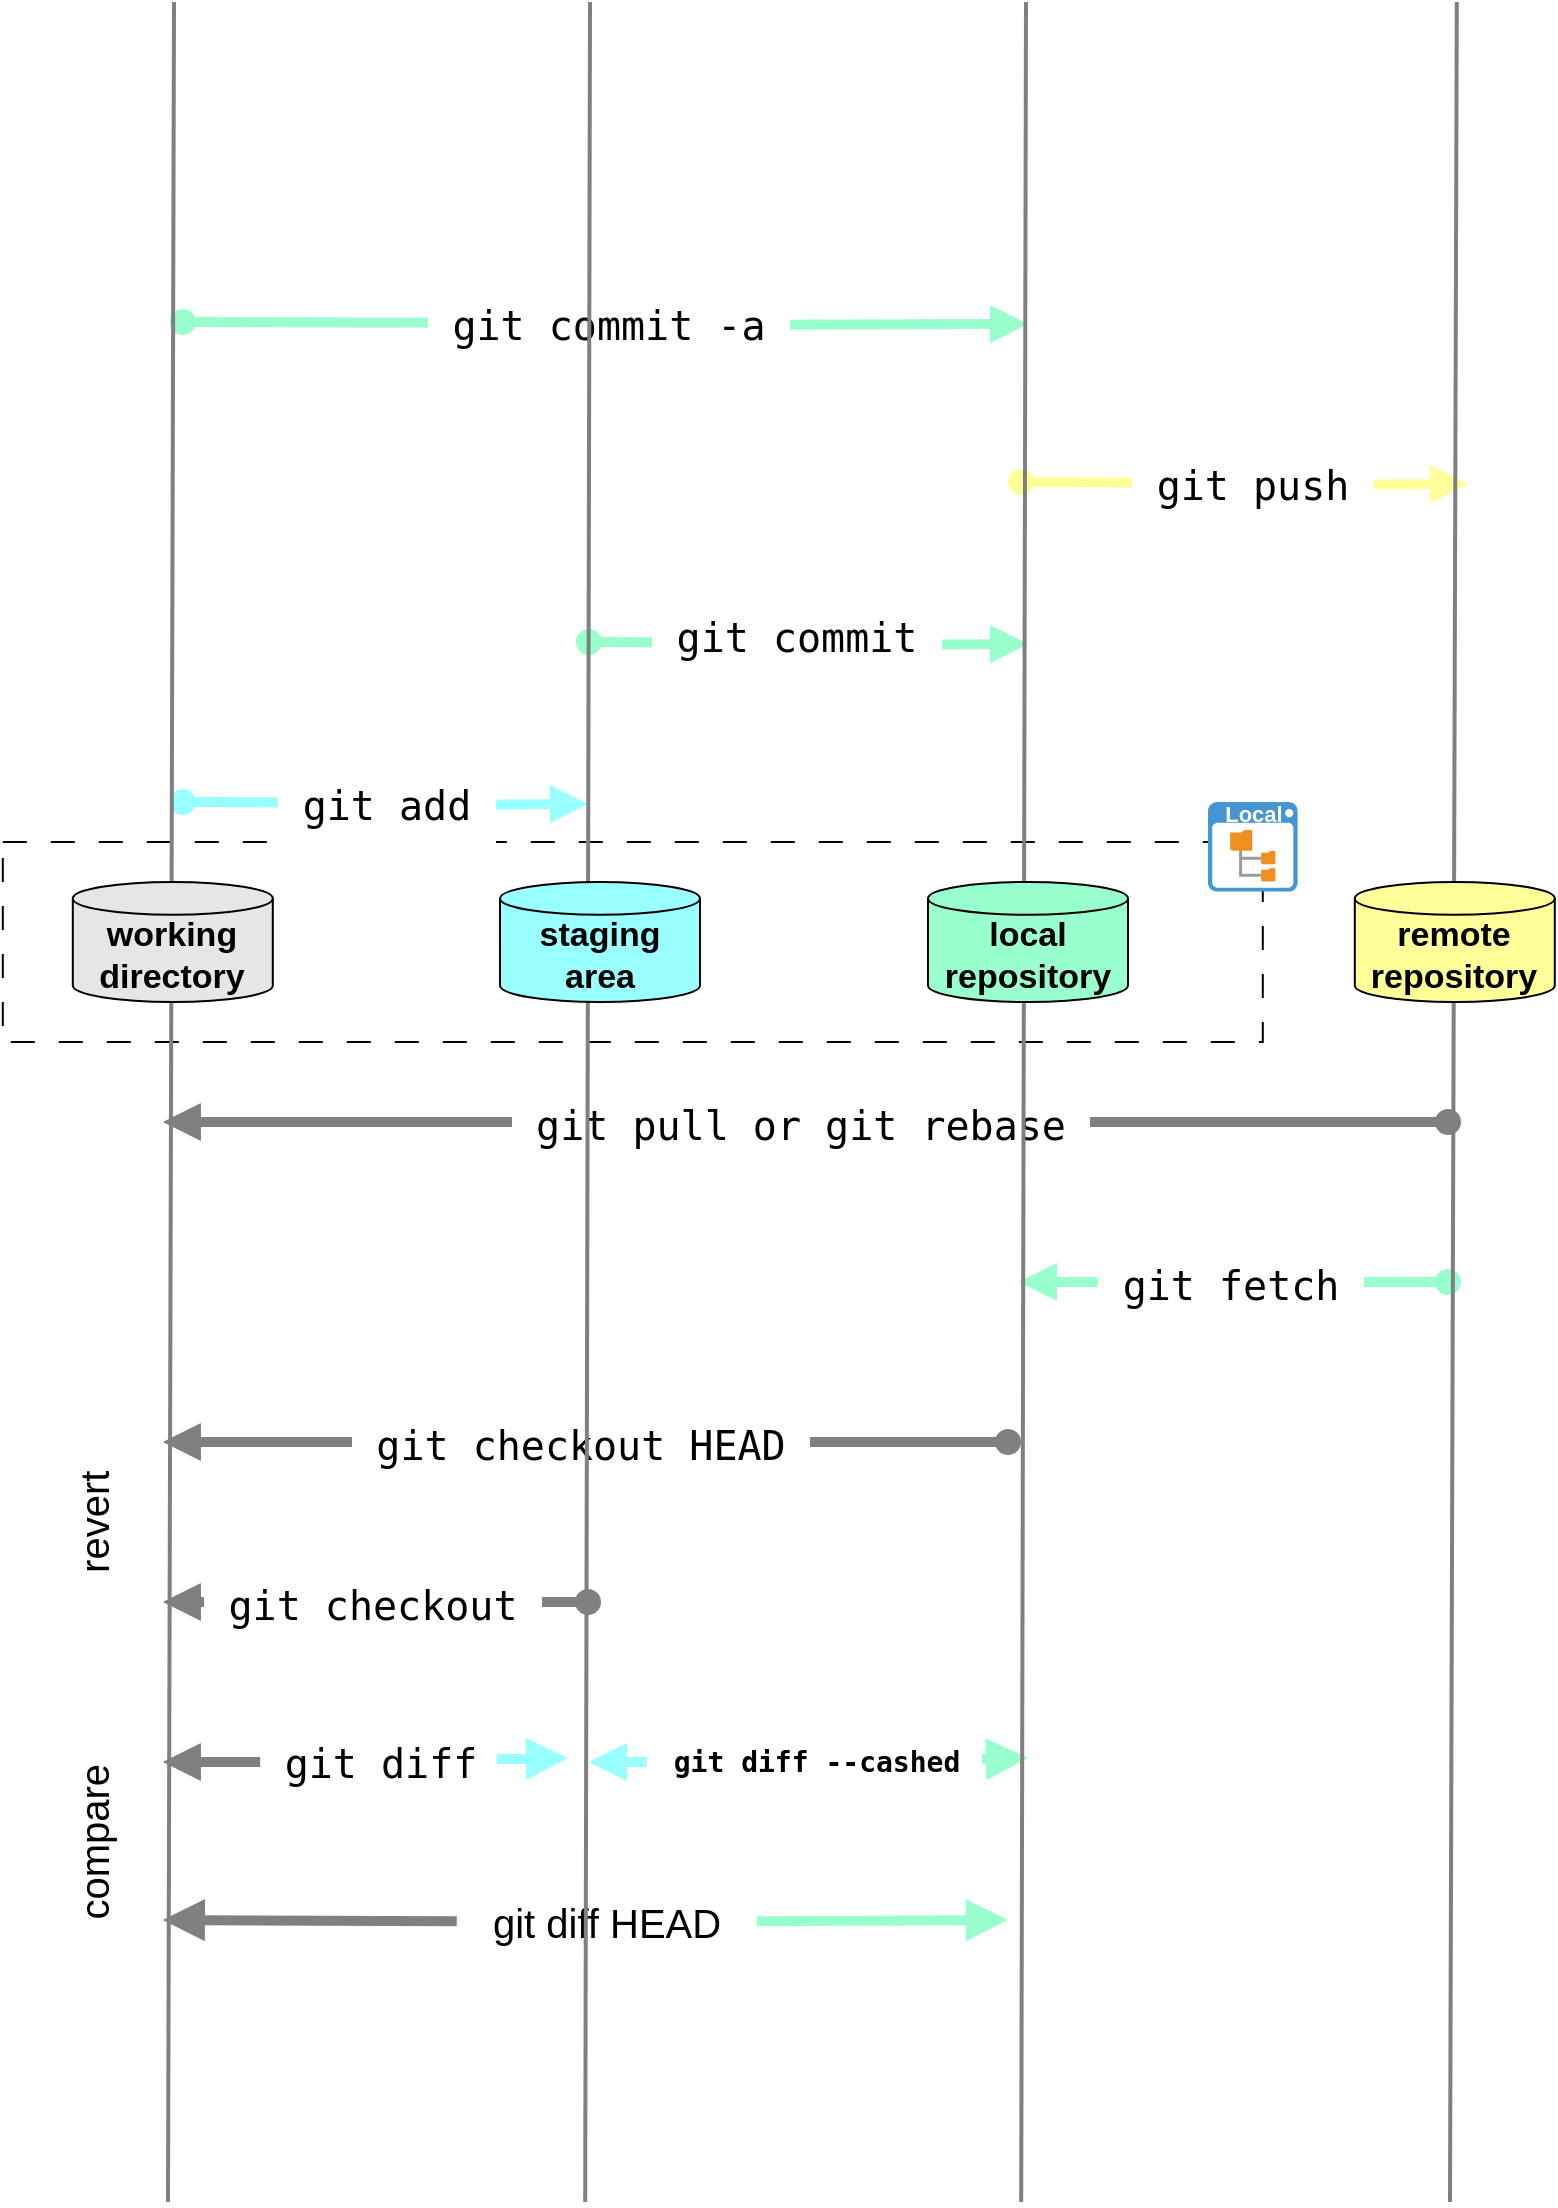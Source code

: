 <mxfile version="24.0.7" type="github" pages="3">
  <diagram name="3 areas" id="zJqC7b9IynARBR749QTm">
    <mxGraphModel dx="2524" dy="1138" grid="1" gridSize="10" guides="1" tooltips="1" connect="1" arrows="1" fold="1" page="1" pageScale="1" pageWidth="827" pageHeight="1169" math="0" shadow="0">
      <root>
        <mxCell id="0" />
        <mxCell id="1" parent="0" />
        <mxCell id="27pTSMQi8Gh_r-mLNvT4-14" value="" style="rounded=0;whiteSpace=wrap;html=1;hachureGap=4;fontFamily=Architects Daughter;fontSource=https%3A%2F%2Ffonts.googleapis.com%2Fcss%3Ffamily%3DArchitects%2BDaughter;fillColor=none;dashed=1;dashPattern=12 12;" vertex="1" parent="1">
          <mxGeometry x="37.4" y="440" width="630" height="100" as="geometry" />
        </mxCell>
        <mxCell id="0hkWVxESS4iukIDbZFaX-29" value="&lt;pre&gt;&lt;br&gt;&lt;/pre&gt;" style="html=1;verticalAlign=bottom;startArrow=oval;startFill=1;endArrow=block;startSize=8;curved=0;rounded=0;shadow=0;strokeColor=#99FFCC;align=center;fontFamily=Helvetica;fontSize=11;fontColor=default;labelBackgroundColor=default;edgeStyle=orthogonalEdgeStyle;flowAnimation=0;strokeWidth=5;" parent="1" edge="1">
          <mxGeometry x="0.002" width="60" relative="1" as="geometry">
            <mxPoint x="127.4" y="180.0" as="sourcePoint" />
            <mxPoint x="550" y="181" as="targetPoint" />
            <mxPoint as="offset" />
          </mxGeometry>
        </mxCell>
        <mxCell id="0hkWVxESS4iukIDbZFaX-36" value="&lt;pre&gt;&lt;font style=&quot;font-size: 20px;&quot;&gt; git commit -a &lt;/font&gt;&lt;/pre&gt;" style="edgeLabel;html=1;align=center;verticalAlign=middle;resizable=0;points=[];fontFamily=Helvetica;fontSize=11;fontColor=default;labelBackgroundColor=default;" parent="0hkWVxESS4iukIDbZFaX-29" vertex="1" connectable="0">
          <mxGeometry x="0.009" y="1" relative="1" as="geometry">
            <mxPoint as="offset" />
          </mxGeometry>
        </mxCell>
        <mxCell id="0hkWVxESS4iukIDbZFaX-25" value="&lt;pre&gt;&lt;br&gt;&lt;/pre&gt;" style="html=1;verticalAlign=bottom;startArrow=oval;startFill=1;endArrow=block;startSize=8;curved=0;rounded=0;shadow=0;strokeColor=#99FFCC;align=center;fontFamily=Helvetica;fontSize=11;fontColor=default;labelBackgroundColor=default;edgeStyle=orthogonalEdgeStyle;flowAnimation=0;strokeWidth=5;" parent="1" edge="1">
          <mxGeometry x="0.002" width="60" relative="1" as="geometry">
            <mxPoint x="330.4" y="340.0" as="sourcePoint" />
            <mxPoint x="550" y="341" as="targetPoint" />
            <mxPoint as="offset" />
          </mxGeometry>
        </mxCell>
        <mxCell id="0hkWVxESS4iukIDbZFaX-34" value="&lt;pre&gt;&lt;font style=&quot;font-size: 20px;&quot;&gt; git commit &lt;/font&gt;&lt;/pre&gt;" style="edgeLabel;html=1;align=center;verticalAlign=middle;resizable=0;points=[];fontFamily=Helvetica;fontSize=11;fontColor=default;labelBackgroundColor=default;" parent="0hkWVxESS4iukIDbZFaX-25" vertex="1" connectable="0">
          <mxGeometry x="-0.06" y="4" relative="1" as="geometry">
            <mxPoint as="offset" />
          </mxGeometry>
        </mxCell>
        <mxCell id="0hkWVxESS4iukIDbZFaX-26" value="&lt;pre&gt;&lt;br&gt;&lt;/pre&gt;" style="html=1;verticalAlign=bottom;startArrow=oval;startFill=1;endArrow=block;startSize=8;curved=0;rounded=0;shadow=0;strokeColor=#99FFFF;align=center;fontFamily=Helvetica;fontSize=11;fontColor=default;labelBackgroundColor=default;edgeStyle=orthogonalEdgeStyle;flowAnimation=0;strokeWidth=5;" parent="1" edge="1">
          <mxGeometry x="0.002" width="60" relative="1" as="geometry">
            <mxPoint x="127.4" y="420.0" as="sourcePoint" />
            <mxPoint x="330" y="421" as="targetPoint" />
            <mxPoint as="offset" />
          </mxGeometry>
        </mxCell>
        <mxCell id="0hkWVxESS4iukIDbZFaX-35" value="&lt;pre&gt;&lt;font style=&quot;font-size: 20px;&quot;&gt; git add &lt;/font&gt;&lt;/pre&gt;" style="edgeLabel;html=1;align=center;verticalAlign=middle;resizable=0;points=[];fontFamily=Helvetica;fontSize=11;fontColor=default;labelBackgroundColor=default;" parent="0hkWVxESS4iukIDbZFaX-26" vertex="1" connectable="0">
          <mxGeometry x="0.007" y="1" relative="1" as="geometry">
            <mxPoint x="-1" as="offset" />
          </mxGeometry>
        </mxCell>
        <mxCell id="0hkWVxESS4iukIDbZFaX-27" value="&lt;pre&gt;&lt;br&gt;&lt;/pre&gt;" style="html=1;verticalAlign=bottom;startArrow=oval;startFill=1;endArrow=block;startSize=8;curved=0;rounded=0;shadow=0;strokeColor=#FFFF99;align=center;fontFamily=Helvetica;fontSize=11;fontColor=default;labelBackgroundColor=default;edgeStyle=orthogonalEdgeStyle;flowAnimation=0;strokeWidth=5;" parent="1" edge="1">
          <mxGeometry x="0.002" width="60" relative="1" as="geometry">
            <mxPoint x="546.4" y="260.0" as="sourcePoint" />
            <mxPoint x="770" y="261" as="targetPoint" />
            <mxPoint as="offset" />
          </mxGeometry>
        </mxCell>
        <mxCell id="0hkWVxESS4iukIDbZFaX-31" value="&lt;pre&gt;&lt;font style=&quot;font-size: 20px;&quot;&gt; git push &lt;/font&gt;&lt;/pre&gt;" style="edgeLabel;html=1;align=center;verticalAlign=middle;resizable=0;points=[];fontFamily=Helvetica;fontSize=11;fontColor=default;labelBackgroundColor=default;" parent="0hkWVxESS4iukIDbZFaX-27" vertex="1" connectable="0">
          <mxGeometry x="0.031" y="1" relative="1" as="geometry">
            <mxPoint as="offset" />
          </mxGeometry>
        </mxCell>
        <mxCell id="0hkWVxESS4iukIDbZFaX-37" value="&lt;pre&gt;&lt;br&gt;&lt;/pre&gt;" style="html=1;verticalAlign=bottom;startArrow=oval;startFill=1;endArrow=block;startSize=8;curved=0;rounded=0;shadow=0;strokeColor=#808080;align=center;fontFamily=Helvetica;fontSize=11;fontColor=default;labelBackgroundColor=default;edgeStyle=orthogonalEdgeStyle;flowAnimation=0;strokeWidth=5;" parent="1" edge="1">
          <mxGeometry x="0.002" width="60" relative="1" as="geometry">
            <mxPoint x="760" y="580" as="sourcePoint" />
            <mxPoint x="117.4" y="580" as="targetPoint" />
            <mxPoint as="offset" />
          </mxGeometry>
        </mxCell>
        <mxCell id="0hkWVxESS4iukIDbZFaX-38" value="&lt;pre&gt;&lt;font style=&quot;font-size: 20px;&quot;&gt; git pull or git rebase &lt;/font&gt;&lt;/pre&gt;" style="edgeLabel;html=1;align=center;verticalAlign=middle;resizable=0;points=[];fontFamily=Helvetica;fontSize=11;fontColor=default;labelBackgroundColor=default;" parent="0hkWVxESS4iukIDbZFaX-37" vertex="1" connectable="0">
          <mxGeometry x="0.007" y="1" relative="1" as="geometry">
            <mxPoint x="-1" as="offset" />
          </mxGeometry>
        </mxCell>
        <mxCell id="0hkWVxESS4iukIDbZFaX-40" value="&lt;pre&gt;&lt;br&gt;&lt;/pre&gt;" style="html=1;verticalAlign=bottom;startArrow=oval;startFill=1;endArrow=block;startSize=8;curved=0;rounded=0;shadow=0;strokeColor=#99FFCC;align=center;fontFamily=Helvetica;fontSize=11;fontColor=default;labelBackgroundColor=default;edgeStyle=orthogonalEdgeStyle;flowAnimation=0;strokeWidth=5;" parent="1" edge="1">
          <mxGeometry x="0.002" width="60" relative="1" as="geometry">
            <mxPoint x="760" y="660" as="sourcePoint" />
            <mxPoint x="545.4" y="660" as="targetPoint" />
            <mxPoint as="offset" />
          </mxGeometry>
        </mxCell>
        <mxCell id="0hkWVxESS4iukIDbZFaX-41" value="&lt;pre&gt;&lt;font style=&quot;font-size: 20px;&quot;&gt; git fetch &lt;/font&gt;&lt;/pre&gt;" style="edgeLabel;html=1;align=center;verticalAlign=middle;resizable=0;points=[];fontFamily=Helvetica;fontSize=11;fontColor=default;labelBackgroundColor=default;" parent="0hkWVxESS4iukIDbZFaX-40" vertex="1" connectable="0">
          <mxGeometry x="0.007" y="1" relative="1" as="geometry">
            <mxPoint x="-1" as="offset" />
          </mxGeometry>
        </mxCell>
        <mxCell id="0hkWVxESS4iukIDbZFaX-42" value="&lt;pre&gt;&lt;br&gt;&lt;/pre&gt;" style="html=1;verticalAlign=bottom;startArrow=oval;startFill=1;endArrow=block;startSize=8;curved=0;rounded=0;shadow=0;strokeColor=#808080;align=center;fontFamily=Helvetica;fontSize=11;fontColor=default;labelBackgroundColor=default;edgeStyle=orthogonalEdgeStyle;flowAnimation=0;strokeWidth=5;" parent="1" edge="1">
          <mxGeometry x="0.002" width="60" relative="1" as="geometry">
            <mxPoint x="540" y="740" as="sourcePoint" />
            <mxPoint x="117.4" y="740" as="targetPoint" />
            <mxPoint as="offset" />
          </mxGeometry>
        </mxCell>
        <mxCell id="0hkWVxESS4iukIDbZFaX-43" value="&lt;pre&gt;&lt;font style=&quot;font-size: 20px;&quot;&gt; git checkout HEAD &lt;/font&gt;&lt;/pre&gt;" style="edgeLabel;html=1;align=center;verticalAlign=middle;resizable=0;points=[];fontFamily=Helvetica;fontSize=11;fontColor=default;labelBackgroundColor=default;" parent="0hkWVxESS4iukIDbZFaX-42" vertex="1" connectable="0">
          <mxGeometry x="0.007" y="1" relative="1" as="geometry">
            <mxPoint x="-1" as="offset" />
          </mxGeometry>
        </mxCell>
        <mxCell id="0hkWVxESS4iukIDbZFaX-44" value="&lt;pre&gt;&lt;br&gt;&lt;/pre&gt;" style="html=1;verticalAlign=bottom;startArrow=oval;startFill=1;endArrow=block;startSize=8;curved=0;rounded=0;shadow=0;strokeColor=#808080;align=center;fontFamily=Helvetica;fontSize=11;fontColor=default;labelBackgroundColor=default;edgeStyle=orthogonalEdgeStyle;flowAnimation=0;strokeWidth=5;" parent="1" edge="1">
          <mxGeometry x="0.002" width="60" relative="1" as="geometry">
            <mxPoint x="330" y="820" as="sourcePoint" />
            <mxPoint x="117.4" y="820" as="targetPoint" />
            <mxPoint as="offset" />
          </mxGeometry>
        </mxCell>
        <mxCell id="0hkWVxESS4iukIDbZFaX-45" value="&lt;pre&gt;&lt;font style=&quot;font-size: 20px;&quot;&gt; git checkout &lt;/font&gt;&lt;/pre&gt;" style="edgeLabel;html=1;align=center;verticalAlign=middle;resizable=0;points=[];fontFamily=Helvetica;fontSize=11;fontColor=default;labelBackgroundColor=default;" parent="0hkWVxESS4iukIDbZFaX-44" vertex="1" connectable="0">
          <mxGeometry x="0.007" y="1" relative="1" as="geometry">
            <mxPoint x="-1" as="offset" />
          </mxGeometry>
        </mxCell>
        <mxCell id="0hkWVxESS4iukIDbZFaX-47" value="&lt;font style=&quot;font-size: 20px;&quot;&gt;revert&lt;/font&gt;" style="text;html=1;align=center;verticalAlign=middle;resizable=0;points=[];autosize=1;strokeColor=none;fillColor=none;fontFamily=Helvetica;fontSize=11;fontColor=default;labelBackgroundColor=default;horizontal=0;" parent="1" vertex="1">
          <mxGeometry x="47.4" y="760" width="70" height="40" as="geometry" />
        </mxCell>
        <mxCell id="0hkWVxESS4iukIDbZFaX-56" value="&lt;font style=&quot;font-size: 20px;&quot;&gt;compare&lt;/font&gt;" style="text;html=1;align=center;verticalAlign=middle;resizable=0;points=[];autosize=1;strokeColor=none;fillColor=none;fontFamily=Helvetica;fontSize=11;fontColor=default;labelBackgroundColor=default;horizontal=0;" parent="1" vertex="1">
          <mxGeometry x="57.4" y="895" width="50" height="90" as="geometry" />
        </mxCell>
        <mxCell id="27pTSMQi8Gh_r-mLNvT4-8" value="" style="group" vertex="1" connectable="0" parent="1">
          <mxGeometry x="117.4" y="960" width="422.6" height="40" as="geometry" />
        </mxCell>
        <mxCell id="0hkWVxESS4iukIDbZFaX-55" value="" style="edgeStyle=none;orthogonalLoop=1;jettySize=auto;html=1;endArrow=none;startArrow=block;endSize=8;startSize=8;rounded=0;shadow=0;strokeColor=#808080;align=center;verticalAlign=middle;fontFamily=Helvetica;fontSize=11;fontColor=default;labelBackgroundColor=default;flowAnimation=0;curved=1;strokeWidth=5;startFill=1;endFill=0;" parent="27pTSMQi8Gh_r-mLNvT4-8" edge="1" target="27pTSMQi8Gh_r-mLNvT4-6">
          <mxGeometry width="100" relative="1" as="geometry">
            <mxPoint y="19" as="sourcePoint" />
            <mxPoint x="128.617" y="19" as="targetPoint" />
            <Array as="points" />
          </mxGeometry>
        </mxCell>
        <mxCell id="27pTSMQi8Gh_r-mLNvT4-6" value="&lt;span style=&quot;font-family: Helvetica; font-size: 20px; background-color: rgb(255, 255, 255);&quot;&gt;&amp;nbsp;git&amp;nbsp;diff HEAD&amp;nbsp;&lt;/span&gt;" style="text;html=1;align=center;verticalAlign=middle;resizable=0;points=[];autosize=1;strokeColor=none;fillColor=none;fontFamily=Architects Daughter;fontSource=https%3A%2F%2Ffonts.googleapis.com%2Fcss%3Ffamily%3DArchitects%2BDaughter;flipH=0;flipV=1;" vertex="1" parent="27pTSMQi8Gh_r-mLNvT4-8">
          <mxGeometry x="146.991" width="150" height="40" as="geometry" />
        </mxCell>
        <UserObject label="" id="27pTSMQi8Gh_r-mLNvT4-7">
          <mxCell style="edgeStyle=none;orthogonalLoop=1;jettySize=auto;html=1;endArrow=none;startArrow=block;endSize=8;startSize=8;rounded=0;shadow=0;strokeColor=#99FFCC;align=center;verticalAlign=middle;fontFamily=Helvetica;fontSize=11;fontColor=default;labelBackgroundColor=default;flowAnimation=0;curved=0;strokeWidth=5;startFill=1;endFill=0;jumpStyle=none;" edge="1" parent="27pTSMQi8Gh_r-mLNvT4-8" target="27pTSMQi8Gh_r-mLNvT4-6">
            <mxGeometry width="100" relative="1" as="geometry">
              <mxPoint x="422.6" y="19" as="sourcePoint" />
              <mxPoint x="312.357" y="19" as="targetPoint" />
              <Array as="points" />
            </mxGeometry>
          </mxCell>
        </UserObject>
        <mxCell id="27pTSMQi8Gh_r-mLNvT4-9" value="" style="group" vertex="1" connectable="0" parent="1">
          <mxGeometry x="117.4" y="870" width="202.6" height="60" as="geometry" />
        </mxCell>
        <UserObject label="" id="0hkWVxESS4iukIDbZFaX-51">
          <mxCell style="edgeStyle=none;orthogonalLoop=1;jettySize=auto;html=1;endArrow=none;startArrow=block;rounded=0;shadow=0;strokeColor=#808080;align=center;verticalAlign=middle;fontFamily=Helvetica;fontSize=11;fontColor=default;labelBackgroundColor=default;flowAnimation=0;curved=0;strokeWidth=5;startFill=1;endFill=0;jumpStyle=none;" parent="27pTSMQi8Gh_r-mLNvT4-9" edge="1" target="27pTSMQi8Gh_r-mLNvT4-4">
            <mxGeometry width="100" relative="1" as="geometry">
              <mxPoint y="30" as="sourcePoint" />
              <mxPoint x="70.165" y="30" as="targetPoint" />
              <Array as="points" />
            </mxGeometry>
          </mxCell>
        </UserObject>
        <UserObject label="" id="27pTSMQi8Gh_r-mLNvT4-3">
          <mxCell style="edgeStyle=none;orthogonalLoop=1;jettySize=auto;html=1;endArrow=none;startArrow=block;endSize=8;startSize=8;rounded=0;shadow=0;strokeColor=#99FFFF;align=center;verticalAlign=middle;fontFamily=Helvetica;fontSize=11;fontColor=default;labelBackgroundColor=default;flowAnimation=0;curved=0;strokeWidth=5;startFill=1;endFill=0;jumpStyle=none;entryX=0.986;entryY=0.478;entryDx=0;entryDy=0;entryPerimeter=0;" edge="1" parent="27pTSMQi8Gh_r-mLNvT4-9" target="27pTSMQi8Gh_r-mLNvT4-4">
            <mxGeometry width="100" relative="1" as="geometry">
              <mxPoint x="202.6" y="28" as="sourcePoint" />
              <mxPoint x="157.87" y="28" as="targetPoint" />
              <Array as="points" />
            </mxGeometry>
          </mxCell>
        </UserObject>
        <mxCell id="27pTSMQi8Gh_r-mLNvT4-4" value="&lt;pre&gt;&lt;font style=&quot;font-size: 20px;&quot;&gt;git diff&lt;/font&gt;&lt;/pre&gt;" style="text;html=1;align=center;verticalAlign=middle;resizable=0;points=[];autosize=1;strokeColor=none;fillColor=none;fontFamily=Architects Daughter;fontSource=https%3A%2F%2Ffonts.googleapis.com%2Fcss%3Ffamily%3DArchitects%2BDaughter;gradientColor=none;" vertex="1" parent="27pTSMQi8Gh_r-mLNvT4-9">
          <mxGeometry x="48.677" width="120" height="60" as="geometry" />
        </mxCell>
        <mxCell id="27pTSMQi8Gh_r-mLNvT4-10" value="" style="group" vertex="1" connectable="0" parent="1">
          <mxGeometry x="330.4" y="870" width="219.6" height="60" as="geometry" />
        </mxCell>
        <UserObject label="" id="27pTSMQi8Gh_r-mLNvT4-11">
          <mxCell style="edgeStyle=none;orthogonalLoop=1;jettySize=auto;html=1;endArrow=none;startArrow=block;rounded=0;shadow=0;strokeColor=#99FFFF;align=center;verticalAlign=middle;fontFamily=Helvetica;fontSize=11;fontColor=default;labelBackgroundColor=default;flowAnimation=0;curved=0;strokeWidth=5;startFill=1;endFill=0;jumpStyle=none;" edge="1" parent="27pTSMQi8Gh_r-mLNvT4-10" target="27pTSMQi8Gh_r-mLNvT4-13">
            <mxGeometry width="100" relative="1" as="geometry">
              <mxPoint y="30" as="sourcePoint" />
              <mxPoint x="76.052" y="30" as="targetPoint" />
              <Array as="points" />
            </mxGeometry>
          </mxCell>
        </UserObject>
        <UserObject label="" id="27pTSMQi8Gh_r-mLNvT4-12">
          <mxCell style="edgeStyle=none;orthogonalLoop=1;jettySize=auto;html=1;endArrow=none;startArrow=block;endSize=8;startSize=8;rounded=0;shadow=0;strokeColor=#99FFCC;align=center;verticalAlign=middle;fontFamily=Helvetica;fontSize=11;fontColor=default;labelBackgroundColor=default;flowAnimation=0;curved=0;strokeWidth=5;startFill=1;endFill=0;jumpStyle=none;entryX=0.986;entryY=0.478;entryDx=0;entryDy=0;entryPerimeter=0;" edge="1" parent="27pTSMQi8Gh_r-mLNvT4-10" target="27pTSMQi8Gh_r-mLNvT4-13">
            <mxGeometry width="100" relative="1" as="geometry">
              <mxPoint x="219.6" y="28" as="sourcePoint" />
              <mxPoint x="171.117" y="28" as="targetPoint" />
              <Array as="points" />
            </mxGeometry>
          </mxCell>
        </UserObject>
        <mxCell id="27pTSMQi8Gh_r-mLNvT4-13" value="&lt;pre style=&quot;font-size: 14px;&quot;&gt;&lt;font style=&quot;font-size: 14px;&quot;&gt;git diff --cashed&lt;/font&gt;&lt;/pre&gt;" style="text;html=1;align=center;verticalAlign=middle;resizable=0;points=[];autosize=1;strokeColor=none;fillColor=none;fontFamily=Architects Daughter;fontSource=https%3A%2F%2Ffonts.googleapis.com%2Fcss%3Ffamily%3DArchitects%2BDaughter;gradientColor=none;fontStyle=1;fontSize=14;" vertex="1" parent="27pTSMQi8Gh_r-mLNvT4-10">
          <mxGeometry x="28.995" width="170" height="60" as="geometry" />
        </mxCell>
        <mxCell id="27pTSMQi8Gh_r-mLNvT4-24" value="" style="group" vertex="1" connectable="0" parent="1">
          <mxGeometry x="640" y="416" width="47.4" height="48.8" as="geometry" />
        </mxCell>
        <mxCell id="27pTSMQi8Gh_r-mLNvT4-22" value="" style="shadow=0;dashed=0;html=1;strokeColor=none;fillColor=#4495D1;labelPosition=center;verticalLabelPosition=bottom;verticalAlign=top;align=center;outlineConnect=0;shape=mxgraph.veeam.2d.file_system_browser;" vertex="1" parent="27pTSMQi8Gh_r-mLNvT4-24">
          <mxGeometry y="4" width="44.8" height="44.8" as="geometry" />
        </mxCell>
        <mxCell id="27pTSMQi8Gh_r-mLNvT4-19" value="&lt;font color=&quot;#ffffff&quot;&gt;Local&amp;nbsp;&lt;/font&gt;" style="dashed=0;html=1;fillColor=none;strokeColor=none;align=center;rounded=1;arcSize=10;fontColor=#596780;fontStyle=1;fontSize=11;shadow=0" vertex="1" parent="27pTSMQi8Gh_r-mLNvT4-24">
          <mxGeometry x="1.421e-14" width="47.4" height="20" as="geometry" />
        </mxCell>
        <mxCell id="kJBUjZroPzZevEXjZhLu-1" value="" style="group" vertex="1" connectable="0" parent="1">
          <mxGeometry x="713.4" y="20" width="100" height="1100" as="geometry" />
        </mxCell>
        <mxCell id="0hkWVxESS4iukIDbZFaX-6" value="" style="endArrow=none;html=1;rounded=0;strokeWidth=2;strokeColor=#808080;movable=1;resizable=1;rotatable=1;deletable=1;editable=1;locked=0;connectable=1;" parent="kJBUjZroPzZevEXjZhLu-1" edge="1">
          <mxGeometry width="50" height="50" relative="1" as="geometry">
            <mxPoint x="47.6" y="1100" as="sourcePoint" />
            <mxPoint x="51" as="targetPoint" />
          </mxGeometry>
        </mxCell>
        <mxCell id="0hkWVxESS4iukIDbZFaX-2" value="&lt;b&gt;&lt;font style=&quot;font-size: 17px;&quot;&gt;remote repository&lt;/font&gt;&lt;/b&gt;" style="shape=cylinder3;whiteSpace=wrap;html=1;boundedLbl=1;backgroundOutline=1;size=8.2;fillColor=#FFFF99;flipH=0;flipV=0;movable=1;resizable=1;rotatable=1;deletable=1;editable=1;locked=0;connectable=1;" parent="kJBUjZroPzZevEXjZhLu-1" vertex="1">
          <mxGeometry y="440" width="100" height="60" as="geometry" />
        </mxCell>
        <mxCell id="kJBUjZroPzZevEXjZhLu-2" value="" style="group" vertex="1" connectable="0" parent="1">
          <mxGeometry x="500" y="20" width="100" height="1100" as="geometry" />
        </mxCell>
        <mxCell id="0hkWVxESS4iukIDbZFaX-5" value="" style="endArrow=none;html=1;rounded=0;strokeWidth=2;strokeColor=#808080;movable=1;resizable=1;rotatable=1;deletable=1;editable=1;locked=0;connectable=1;" parent="kJBUjZroPzZevEXjZhLu-2" edge="1">
          <mxGeometry width="50" height="50" relative="1" as="geometry">
            <mxPoint x="46.6" y="1100" as="sourcePoint" />
            <mxPoint x="49" as="targetPoint" />
          </mxGeometry>
        </mxCell>
        <mxCell id="0hkWVxESS4iukIDbZFaX-3" value="&lt;b&gt;&lt;font style=&quot;font-size: 17px;&quot;&gt;local repository&lt;/font&gt;&lt;/b&gt;" style="shape=cylinder3;whiteSpace=wrap;html=1;boundedLbl=1;backgroundOutline=1;size=8.2;fillColor=#99FFCC;flipH=0;flipV=0;movable=1;resizable=1;rotatable=1;deletable=1;editable=1;locked=0;connectable=1;" parent="kJBUjZroPzZevEXjZhLu-2" vertex="1">
          <mxGeometry y="440" width="100" height="60" as="geometry" />
        </mxCell>
        <mxCell id="kJBUjZroPzZevEXjZhLu-3" value="" style="group" vertex="1" connectable="0" parent="1">
          <mxGeometry x="286" y="20" width="100" height="1100" as="geometry" />
        </mxCell>
        <mxCell id="0hkWVxESS4iukIDbZFaX-7" value="" style="endArrow=none;html=1;rounded=0;strokeWidth=2;strokeColor=#808080;movable=1;resizable=1;rotatable=1;deletable=1;editable=1;locked=0;connectable=1;" parent="kJBUjZroPzZevEXjZhLu-3" edge="1">
          <mxGeometry width="50" height="50" relative="1" as="geometry">
            <mxPoint x="42.6" y="1100" as="sourcePoint" />
            <mxPoint x="45" as="targetPoint" />
          </mxGeometry>
        </mxCell>
        <mxCell id="0hkWVxESS4iukIDbZFaX-4" value="&lt;span style=&quot;font-size: 17px;&quot;&gt;&lt;b&gt;staging area&lt;/b&gt;&lt;/span&gt;" style="shape=cylinder3;whiteSpace=wrap;html=1;boundedLbl=1;backgroundOutline=1;size=8.2;fillColor=#99FFFF;flipH=0;flipV=0;movable=1;resizable=1;rotatable=1;deletable=1;editable=1;locked=0;connectable=1;" parent="kJBUjZroPzZevEXjZhLu-3" vertex="1">
          <mxGeometry y="440" width="100" height="60" as="geometry" />
        </mxCell>
        <mxCell id="kJBUjZroPzZevEXjZhLu-5" value="" style="group" vertex="1" connectable="0" parent="1">
          <mxGeometry x="72.4" y="20" width="100" height="1100" as="geometry" />
        </mxCell>
        <mxCell id="0hkWVxESS4iukIDbZFaX-8" value="" style="endArrow=none;html=1;rounded=0;strokeWidth=2;strokeColor=#808080;movable=1;resizable=1;rotatable=1;deletable=1;editable=1;locked=0;connectable=1;" parent="kJBUjZroPzZevEXjZhLu-5" edge="1">
          <mxGeometry width="50" height="50" relative="1" as="geometry">
            <mxPoint x="47.6" y="1100" as="sourcePoint" />
            <mxPoint x="50.6" as="targetPoint" />
          </mxGeometry>
        </mxCell>
        <mxCell id="0hkWVxESS4iukIDbZFaX-1" value="&lt;b&gt;&lt;font style=&quot;font-size: 17px;&quot;&gt;working directory&lt;/font&gt;&lt;/b&gt;" style="shape=cylinder3;whiteSpace=wrap;html=1;boundedLbl=1;backgroundOutline=1;size=8.2;fillColor=#E6E6E6;flipH=0;flipV=0;movable=1;resizable=1;rotatable=1;deletable=1;editable=1;locked=0;connectable=1;" parent="kJBUjZroPzZevEXjZhLu-5" vertex="1">
          <mxGeometry y="440" width="100" height="60" as="geometry" />
        </mxCell>
        <mxCell id="27pTSMQi8Gh_r-mLNvT4-42" value="File status" parent="0" />
      </root>
    </mxGraphModel>
  </diagram>
  <diagram id="48pv1piM8zrW4aCiMmBJ" name="4 files statuses">
    <mxGraphModel dx="1202" dy="542" grid="1" gridSize="10" guides="1" tooltips="1" connect="1" arrows="1" fold="1" page="1" pageScale="1" pageWidth="1169" pageHeight="827" math="0" shadow="0">
      <root>
        <mxCell id="0" />
        <mxCell id="1" parent="0" />
        <mxCell id="MZME8LE3W0G9AgC13R30-1" value="" style="edgeStyle=orthogonalEdgeStyle;rounded=0;orthogonalLoop=1;jettySize=auto;html=1;curved=1;" edge="1" parent="1" source="MZME8LE3W0G9AgC13R30-3" target="MZME8LE3W0G9AgC13R30-6">
          <mxGeometry relative="1" as="geometry">
            <Array as="points">
              <mxPoint x="299" y="304" />
              <mxPoint x="489" y="304" />
            </Array>
          </mxGeometry>
        </mxCell>
        <mxCell id="MZME8LE3W0G9AgC13R30-2" value="&lt;font style=&quot;font-size: 20px;&quot;&gt;add file&lt;/font&gt;" style="edgeLabel;html=1;align=center;verticalAlign=middle;resizable=0;points=[];" vertex="1" connectable="0" parent="MZME8LE3W0G9AgC13R30-1">
          <mxGeometry x="0.002" y="-1" relative="1" as="geometry">
            <mxPoint as="offset" />
          </mxGeometry>
        </mxCell>
        <mxCell id="MZME8LE3W0G9AgC13R30-3" value="&lt;font style=&quot;font-size: 20px; background-color: rgb(153, 255, 204);&quot;&gt;untracked&lt;/font&gt;" style="sketch=0;aspect=fixed;pointerEvents=1;shadow=0;dashed=0;html=1;strokeColor=none;labelPosition=center;verticalLabelPosition=bottom;verticalAlign=top;align=center;shape=mxgraph.azure.rdp_remoting_file;fillColor=#0078D7;flipH=0;" vertex="1" parent="1">
          <mxGeometry x="275" y="374" width="48" height="50" as="geometry" />
        </mxCell>
        <mxCell id="MZME8LE3W0G9AgC13R30-4" value="" style="edgeStyle=orthogonalEdgeStyle;rounded=0;orthogonalLoop=1;jettySize=auto;html=1;curved=1;exitX=0.9;exitY=0.1;exitDx=0;exitDy=0;exitPerimeter=0;" edge="1" parent="1" source="MZME8LE3W0G9AgC13R30-6" target="MZME8LE3W0G9AgC13R30-9">
          <mxGeometry relative="1" as="geometry">
            <Array as="points">
              <mxPoint x="508" y="294" />
              <mxPoint x="679" y="294" />
            </Array>
          </mxGeometry>
        </mxCell>
        <mxCell id="MZME8LE3W0G9AgC13R30-5" value="&lt;font style=&quot;font-size: 20px;&quot;&gt;edit file&lt;/font&gt;" style="edgeLabel;html=1;align=center;verticalAlign=middle;resizable=0;points=[];" vertex="1" connectable="0" parent="MZME8LE3W0G9AgC13R30-4">
          <mxGeometry x="0.006" y="4" relative="1" as="geometry">
            <mxPoint as="offset" />
          </mxGeometry>
        </mxCell>
        <mxCell id="MZME8LE3W0G9AgC13R30-6" value="&lt;font style=&quot;font-size: 20px;&quot;&gt;unmodified&lt;/font&gt;" style="sketch=0;aspect=fixed;pointerEvents=1;shadow=0;dashed=0;html=1;strokeColor=none;labelPosition=center;verticalLabelPosition=bottom;verticalAlign=top;align=center;shape=mxgraph.azure.rdp_remoting_file;fillColor=#0078D7;flipH=0;" vertex="1" parent="1">
          <mxGeometry x="465" y="374" width="48" height="50" as="geometry" />
        </mxCell>
        <mxCell id="MZME8LE3W0G9AgC13R30-7" value="" style="edgeStyle=orthogonalEdgeStyle;rounded=0;orthogonalLoop=1;jettySize=auto;html=1;curved=1;exitX=0.9;exitY=0.1;exitDx=0;exitDy=0;exitPerimeter=0;" edge="1" parent="1" source="MZME8LE3W0G9AgC13R30-9" target="MZME8LE3W0G9AgC13R30-12">
          <mxGeometry relative="1" as="geometry">
            <Array as="points">
              <mxPoint x="698" y="294" />
              <mxPoint x="869" y="294" />
            </Array>
          </mxGeometry>
        </mxCell>
        <mxCell id="MZME8LE3W0G9AgC13R30-8" value="&lt;font style=&quot;font-size: 20px;&quot;&gt;stage file&lt;/font&gt;" style="edgeLabel;html=1;align=center;verticalAlign=middle;resizable=0;points=[];" vertex="1" connectable="0" parent="MZME8LE3W0G9AgC13R30-7">
          <mxGeometry x="-0.079" y="3" relative="1" as="geometry">
            <mxPoint as="offset" />
          </mxGeometry>
        </mxCell>
        <mxCell id="MZME8LE3W0G9AgC13R30-9" value="&lt;font style=&quot;font-size: 20px;&quot;&gt;modified&lt;/font&gt;" style="sketch=0;aspect=fixed;pointerEvents=1;shadow=0;dashed=0;html=1;strokeColor=none;labelPosition=center;verticalLabelPosition=bottom;verticalAlign=top;align=center;shape=mxgraph.azure.rdp_remoting_file;fillColor=#0078D7;flipH=0;" vertex="1" parent="1">
          <mxGeometry x="655" y="374" width="48" height="50" as="geometry" />
        </mxCell>
        <mxCell id="MZME8LE3W0G9AgC13R30-10" style="edgeStyle=orthogonalEdgeStyle;rounded=0;orthogonalLoop=1;jettySize=auto;html=1;exitX=0.5;exitY=1;exitDx=0;exitDy=0;exitPerimeter=0;curved=1;entryX=0.96;entryY=0.96;entryDx=0;entryDy=0;entryPerimeter=0;strokeWidth=1;" edge="1" parent="1" source="MZME8LE3W0G9AgC13R30-12" target="MZME8LE3W0G9AgC13R30-6">
          <mxGeometry relative="1" as="geometry">
            <mxPoint x="485" y="424" as="targetPoint" />
            <Array as="points">
              <mxPoint x="869" y="534.03" />
              <mxPoint x="511" y="534.03" />
            </Array>
          </mxGeometry>
        </mxCell>
        <mxCell id="MZME8LE3W0G9AgC13R30-11" value="&lt;font style=&quot;font-size: 20px;&quot;&gt;commit&lt;/font&gt;" style="edgeLabel;html=1;align=center;verticalAlign=middle;resizable=0;points=[];" vertex="1" connectable="0" parent="MZME8LE3W0G9AgC13R30-10">
          <mxGeometry x="-0.002" relative="1" as="geometry">
            <mxPoint as="offset" />
          </mxGeometry>
        </mxCell>
        <mxCell id="MZME8LE3W0G9AgC13R30-12" value="&lt;font style=&quot;font-size: 20px;&quot;&gt;staged&lt;/font&gt;" style="sketch=0;aspect=fixed;pointerEvents=1;shadow=0;dashed=0;html=1;strokeColor=none;labelPosition=center;verticalLabelPosition=bottom;verticalAlign=top;align=center;shape=mxgraph.azure.rdp_remoting_file;fillColor=#0078D7;flipH=0;" vertex="1" parent="1">
          <mxGeometry x="845" y="374" width="48" height="50" as="geometry" />
        </mxCell>
        <mxCell id="MZME8LE3W0G9AgC13R30-13" style="edgeStyle=orthogonalEdgeStyle;rounded=0;orthogonalLoop=1;jettySize=auto;html=1;exitX=0.5;exitY=1;exitDx=0;exitDy=0;exitPerimeter=0;entryX=0.5;entryY=1;entryDx=0;entryDy=0;entryPerimeter=0;curved=1;" edge="1" parent="1" source="MZME8LE3W0G9AgC13R30-6" target="MZME8LE3W0G9AgC13R30-3">
          <mxGeometry relative="1" as="geometry">
            <Array as="points">
              <mxPoint x="489" y="534.03" />
              <mxPoint x="299" y="534.03" />
            </Array>
          </mxGeometry>
        </mxCell>
        <mxCell id="MZME8LE3W0G9AgC13R30-14" value="&lt;font style=&quot;font-size: 20px;&quot;&gt;remove file&lt;/font&gt;" style="edgeLabel;html=1;align=center;verticalAlign=middle;resizable=0;points=[];" vertex="1" connectable="0" parent="MZME8LE3W0G9AgC13R30-13">
          <mxGeometry x="0.018" y="-2" relative="1" as="geometry">
            <mxPoint as="offset" />
          </mxGeometry>
        </mxCell>
      </root>
    </mxGraphModel>
  </diagram>
  <diagram id="MjuzoO2JLiGAHE04lup4" name="git diff">
    <mxGraphModel dx="1262" dy="569" grid="1" gridSize="10" guides="1" tooltips="1" connect="1" arrows="1" fold="1" page="1" pageScale="1" pageWidth="827" pageHeight="1169" math="0" shadow="0">
      <root>
        <mxCell id="0" />
        <mxCell id="1" parent="0" />
      </root>
    </mxGraphModel>
  </diagram>
</mxfile>
